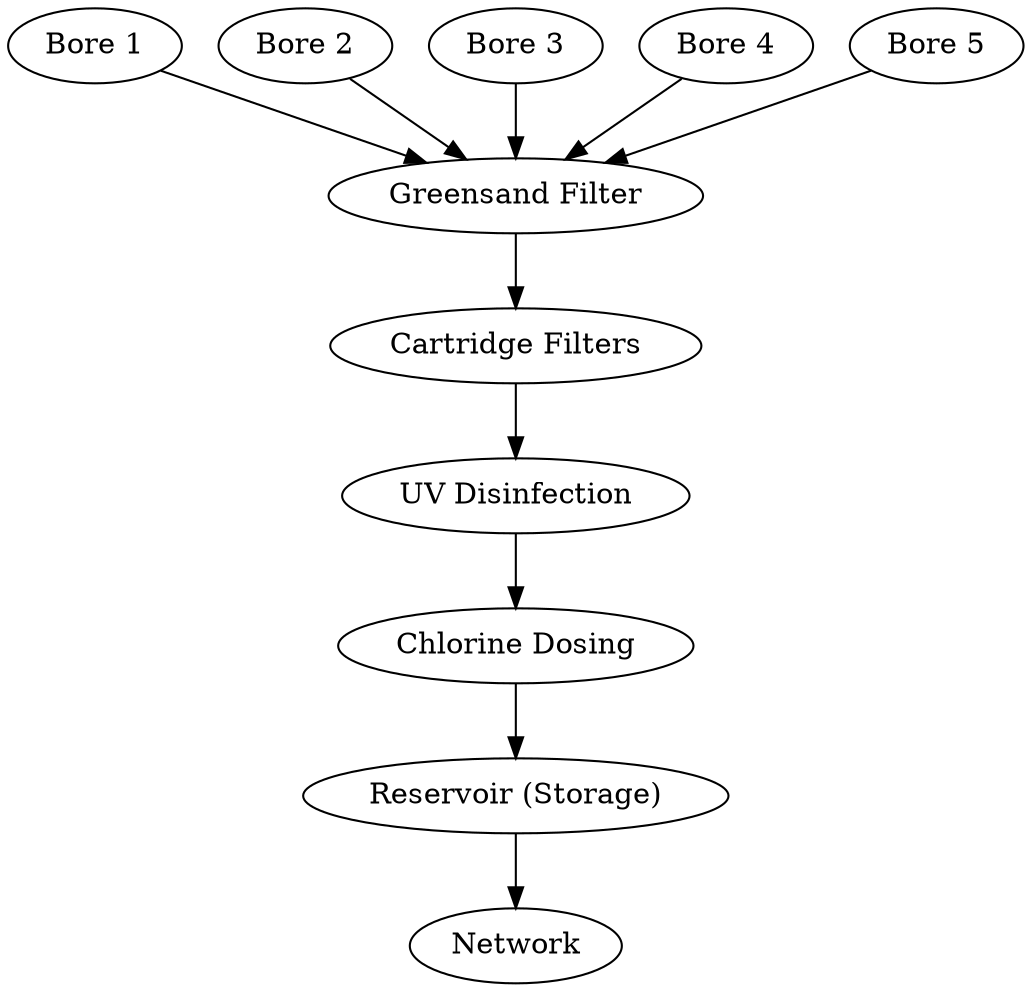 
digraph {
    A1 [label="Bore 1"]
    A2 [label="Bore 2"]
    A3 [label="Bore 3"]
    A4 [label="Bore 4"]
    A5 [label="Bore 5"]
    B [label="Greensand Filter"]
    C [label="Cartridge Filters"]
    D [label="UV Disinfection"]
    E [label="Chlorine Dosing"]
    F [label="Reservoir (Storage)"]
    G [label="Network"]

    A1 -> B
    A2 -> B
    A3 -> B
    A4 -> B
    A5 -> B
    B -> C
    C -> D
    D -> E
    E -> F
    F -> G
}
